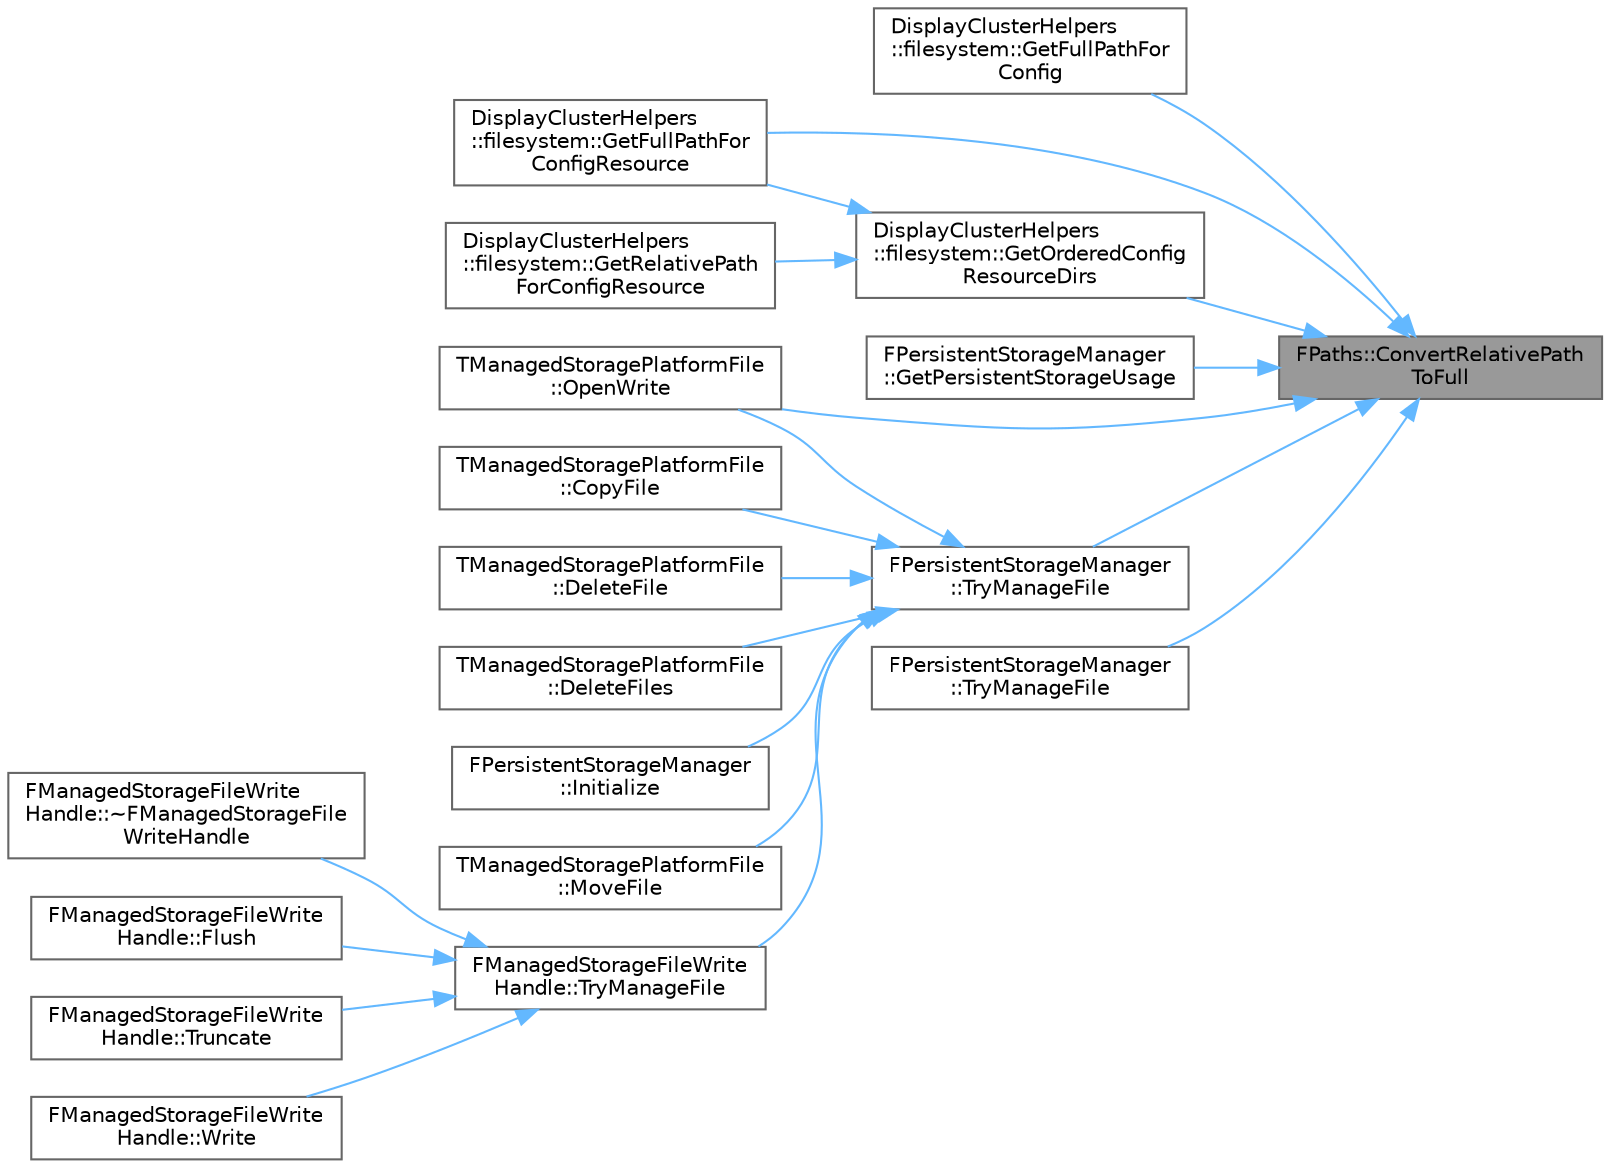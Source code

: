 digraph "FPaths::ConvertRelativePathToFull"
{
 // INTERACTIVE_SVG=YES
 // LATEX_PDF_SIZE
  bgcolor="transparent";
  edge [fontname=Helvetica,fontsize=10,labelfontname=Helvetica,labelfontsize=10];
  node [fontname=Helvetica,fontsize=10,shape=box,height=0.2,width=0.4];
  rankdir="RL";
  Node1 [id="Node000001",label="FPaths::ConvertRelativePath\lToFull",height=0.2,width=0.4,color="gray40", fillcolor="grey60", style="filled", fontcolor="black",tooltip="Converts a relative path name to a fully qualified name relative to the process BaseDir()."];
  Node1 -> Node2 [id="edge1_Node000001_Node000002",dir="back",color="steelblue1",style="solid",tooltip=" "];
  Node2 [id="Node000002",label="DisplayClusterHelpers\l::filesystem::GetFullPathFor\lConfig",height=0.2,width=0.4,color="grey40", fillcolor="white", style="filled",URL="$d0/d2f/namespaceDisplayClusterHelpers_1_1filesystem.html#a7340ec81907fae4d783a58a8ae63aea6",tooltip=" "];
  Node1 -> Node3 [id="edge2_Node000001_Node000003",dir="back",color="steelblue1",style="solid",tooltip=" "];
  Node3 [id="Node000003",label="DisplayClusterHelpers\l::filesystem::GetFullPathFor\lConfigResource",height=0.2,width=0.4,color="grey40", fillcolor="white", style="filled",URL="$d0/d2f/namespaceDisplayClusterHelpers_1_1filesystem.html#a99327908fd610ff6dc8c0fb4a3725fb6",tooltip=" "];
  Node1 -> Node4 [id="edge3_Node000001_Node000004",dir="back",color="steelblue1",style="solid",tooltip=" "];
  Node4 [id="Node000004",label="DisplayClusterHelpers\l::filesystem::GetOrderedConfig\lResourceDirs",height=0.2,width=0.4,color="grey40", fillcolor="white", style="filled",URL="$d0/d2f/namespaceDisplayClusterHelpers_1_1filesystem.html#ad2328057731a9777f664eef7bb71b018",tooltip="Get ordered search base dirs for resources."];
  Node4 -> Node3 [id="edge4_Node000004_Node000003",dir="back",color="steelblue1",style="solid",tooltip=" "];
  Node4 -> Node5 [id="edge5_Node000004_Node000005",dir="back",color="steelblue1",style="solid",tooltip=" "];
  Node5 [id="Node000005",label="DisplayClusterHelpers\l::filesystem::GetRelativePath\lForConfigResource",height=0.2,width=0.4,color="grey40", fillcolor="white", style="filled",URL="$d0/d2f/namespaceDisplayClusterHelpers_1_1filesystem.html#a0db99ab7b81af7ac0cb02f865f63bc48",tooltip="Getting the relative path to an external file."];
  Node1 -> Node6 [id="edge6_Node000001_Node000006",dir="back",color="steelblue1",style="solid",tooltip=" "];
  Node6 [id="Node000006",label="FPersistentStorageManager\l::GetPersistentStorageUsage",height=0.2,width=0.4,color="grey40", fillcolor="white", style="filled",URL="$d5/ddb/classFPersistentStorageManager.html#af9006478d27ea732cd920626fc6106d2",tooltip=" "];
  Node1 -> Node7 [id="edge7_Node000001_Node000007",dir="back",color="steelblue1",style="solid",tooltip=" "];
  Node7 [id="Node000007",label="TManagedStoragePlatformFile\l::OpenWrite",height=0.2,width=0.4,color="grey40", fillcolor="white", style="filled",URL="$dd/d11/classTManagedStoragePlatformFile.html#ac6c3112dbe0da6db46aa424217f40c65",tooltip=" "];
  Node1 -> Node8 [id="edge8_Node000001_Node000008",dir="back",color="steelblue1",style="solid",tooltip=" "];
  Node8 [id="Node000008",label="FPersistentStorageManager\l::TryManageFile",height=0.2,width=0.4,color="grey40", fillcolor="white", style="filled",URL="$d5/ddb/classFPersistentStorageManager.html#ad25d75f440803496d8851cb5b67d6838",tooltip=" "];
  Node8 -> Node9 [id="edge9_Node000008_Node000009",dir="back",color="steelblue1",style="solid",tooltip=" "];
  Node9 [id="Node000009",label="TManagedStoragePlatformFile\l::CopyFile",height=0.2,width=0.4,color="grey40", fillcolor="white", style="filled",URL="$dd/d11/classTManagedStoragePlatformFile.html#a6d6452b55fc51228de7d191fadba265e",tooltip=" "];
  Node8 -> Node10 [id="edge10_Node000008_Node000010",dir="back",color="steelblue1",style="solid",tooltip=" "];
  Node10 [id="Node000010",label="TManagedStoragePlatformFile\l::DeleteFile",height=0.2,width=0.4,color="grey40", fillcolor="white", style="filled",URL="$dd/d11/classTManagedStoragePlatformFile.html#acf2e844595edc8bc9d11983ff5bfda4a",tooltip=" "];
  Node8 -> Node11 [id="edge11_Node000008_Node000011",dir="back",color="steelblue1",style="solid",tooltip=" "];
  Node11 [id="Node000011",label="TManagedStoragePlatformFile\l::DeleteFiles",height=0.2,width=0.4,color="grey40", fillcolor="white", style="filled",URL="$dd/d11/classTManagedStoragePlatformFile.html#a84f57f838858e5efce621cfe99c3cf60",tooltip=" "];
  Node8 -> Node12 [id="edge12_Node000008_Node000012",dir="back",color="steelblue1",style="solid",tooltip=" "];
  Node12 [id="Node000012",label="FPersistentStorageManager\l::Initialize",height=0.2,width=0.4,color="grey40", fillcolor="white", style="filled",URL="$d5/ddb/classFPersistentStorageManager.html#a94fd1db5a0347546ed8148e12427c7d4",tooltip=" "];
  Node8 -> Node13 [id="edge13_Node000008_Node000013",dir="back",color="steelblue1",style="solid",tooltip=" "];
  Node13 [id="Node000013",label="TManagedStoragePlatformFile\l::MoveFile",height=0.2,width=0.4,color="grey40", fillcolor="white", style="filled",URL="$dd/d11/classTManagedStoragePlatformFile.html#a31b1d2c4e44e2a02b6cfa5975e44679e",tooltip=" "];
  Node8 -> Node7 [id="edge14_Node000008_Node000007",dir="back",color="steelblue1",style="solid",tooltip=" "];
  Node8 -> Node14 [id="edge15_Node000008_Node000014",dir="back",color="steelblue1",style="solid",tooltip=" "];
  Node14 [id="Node000014",label="FManagedStorageFileWrite\lHandle::TryManageFile",height=0.2,width=0.4,color="grey40", fillcolor="white", style="filled",URL="$d5/dbf/classFManagedStorageFileWriteHandle.html#ae7781c1b8da4340157461f1a58d0f201",tooltip=" "];
  Node14 -> Node15 [id="edge16_Node000014_Node000015",dir="back",color="steelblue1",style="solid",tooltip=" "];
  Node15 [id="Node000015",label="FManagedStorageFileWrite\lHandle::~FManagedStorageFile\lWriteHandle",height=0.2,width=0.4,color="grey40", fillcolor="white", style="filled",URL="$d5/dbf/classFManagedStorageFileWriteHandle.html#a3c179aa6c2a36e7126fab5555ecc25ce",tooltip=" "];
  Node14 -> Node16 [id="edge17_Node000014_Node000016",dir="back",color="steelblue1",style="solid",tooltip=" "];
  Node16 [id="Node000016",label="FManagedStorageFileWrite\lHandle::Flush",height=0.2,width=0.4,color="grey40", fillcolor="white", style="filled",URL="$d5/dbf/classFManagedStorageFileWriteHandle.html#a7dba8dff83b7680582558195a55f8e28",tooltip="Flushes file handle to disk."];
  Node14 -> Node17 [id="edge18_Node000014_Node000017",dir="back",color="steelblue1",style="solid",tooltip=" "];
  Node17 [id="Node000017",label="FManagedStorageFileWrite\lHandle::Truncate",height=0.2,width=0.4,color="grey40", fillcolor="white", style="filled",URL="$d5/dbf/classFManagedStorageFileWriteHandle.html#a77f55f333514ea123c9911a218f01ff3",tooltip="Truncate the file to the given size (in bytes)."];
  Node14 -> Node18 [id="edge19_Node000014_Node000018",dir="back",color="steelblue1",style="solid",tooltip=" "];
  Node18 [id="Node000018",label="FManagedStorageFileWrite\lHandle::Write",height=0.2,width=0.4,color="grey40", fillcolor="white", style="filled",URL="$d5/dbf/classFManagedStorageFileWriteHandle.html#a54da580b40fc9a20194008401e9c946a",tooltip="Write bytes to the file."];
  Node1 -> Node19 [id="edge20_Node000001_Node000019",dir="back",color="steelblue1",style="solid",tooltip=" "];
  Node19 [id="Node000019",label="FPersistentStorageManager\l::TryManageFile",height=0.2,width=0.4,color="grey40", fillcolor="white", style="filled",URL="$d5/ddb/classFPersistentStorageManager.html#a3561165e27580d728da06042436a4760",tooltip=" "];
}
